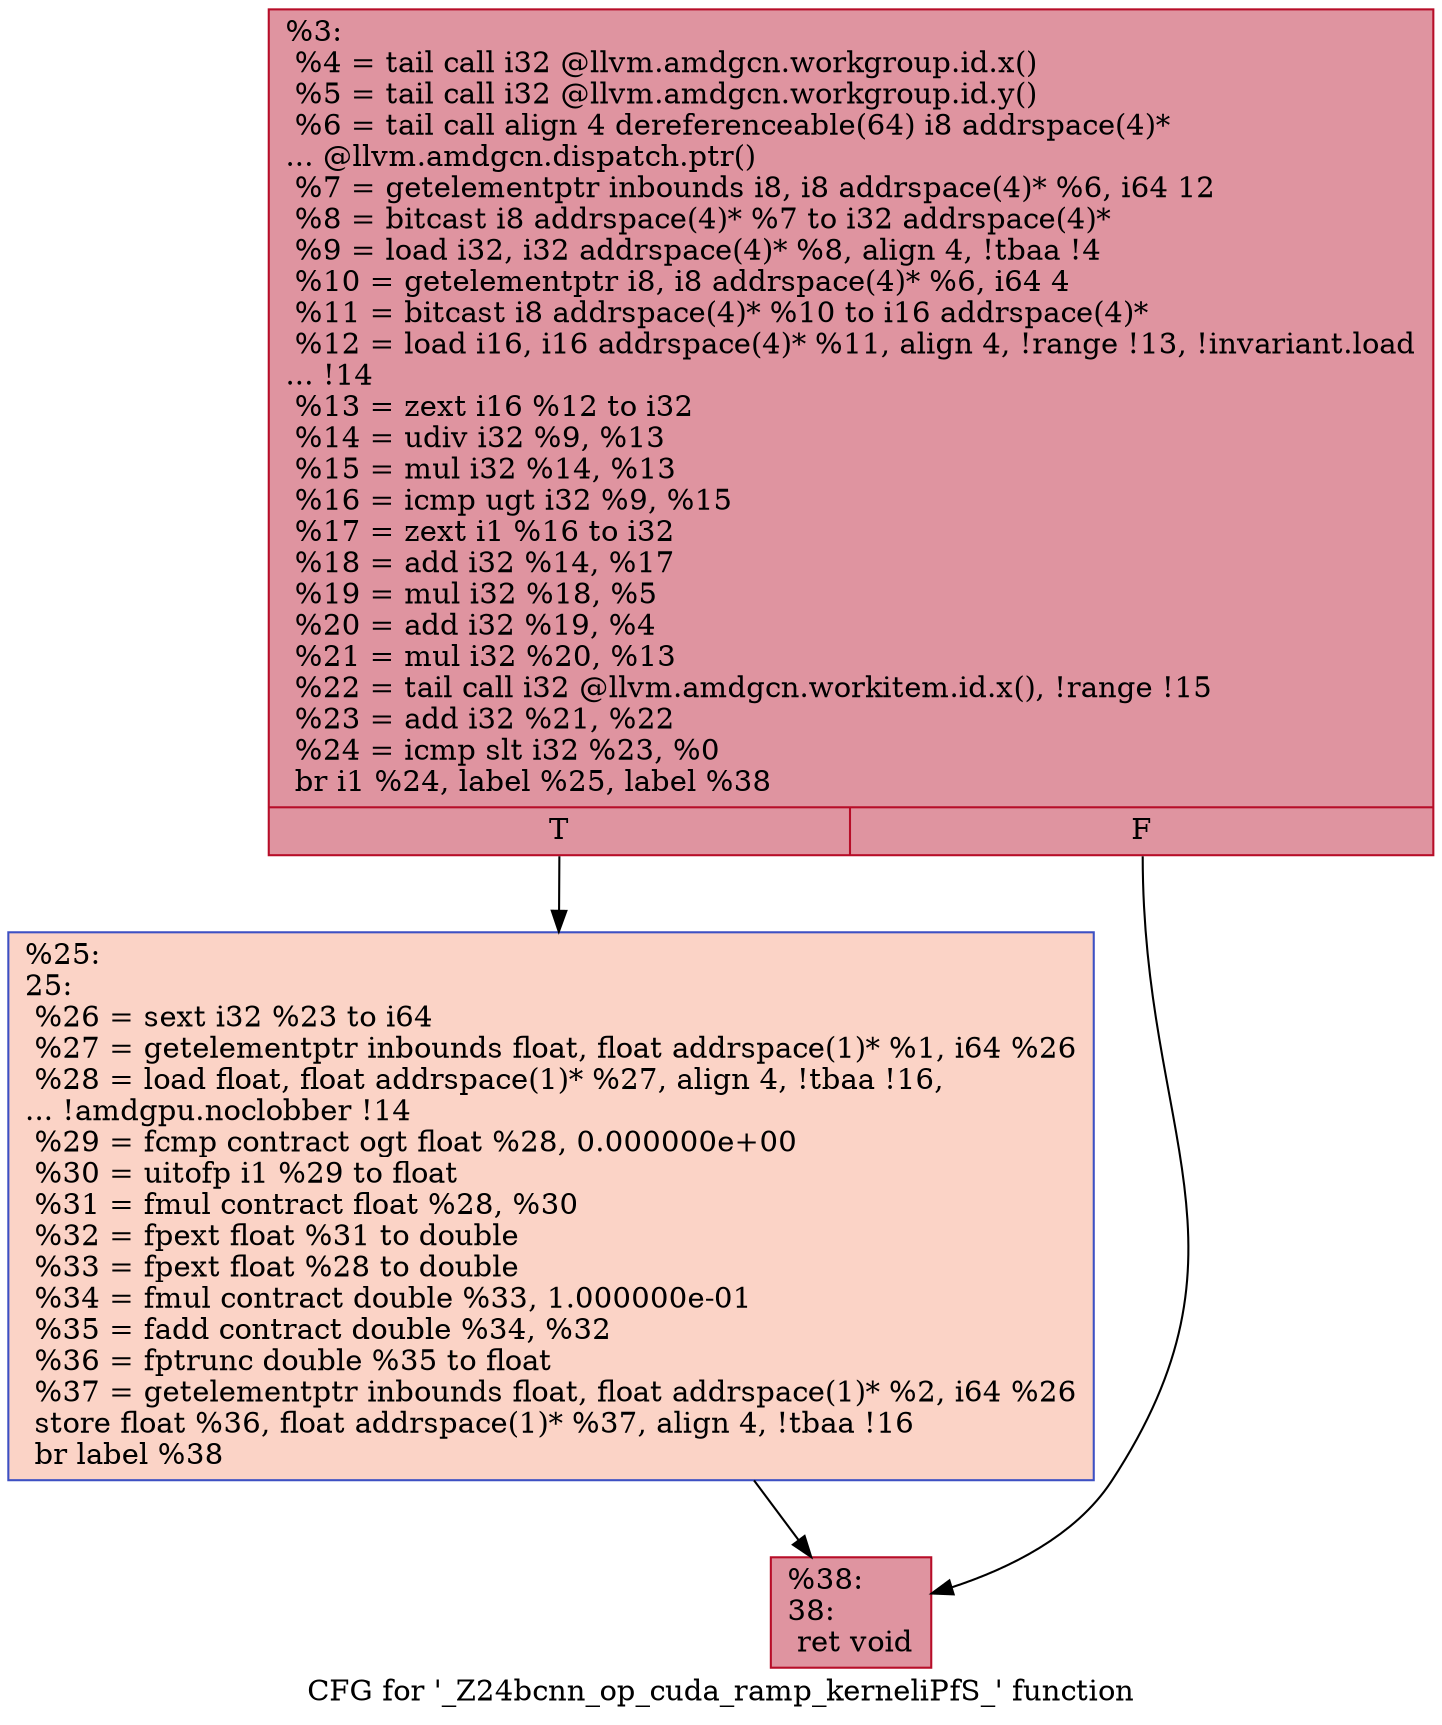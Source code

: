digraph "CFG for '_Z24bcnn_op_cuda_ramp_kerneliPfS_' function" {
	label="CFG for '_Z24bcnn_op_cuda_ramp_kerneliPfS_' function";

	Node0x5159530 [shape=record,color="#b70d28ff", style=filled, fillcolor="#b70d2870",label="{%3:\l  %4 = tail call i32 @llvm.amdgcn.workgroup.id.x()\l  %5 = tail call i32 @llvm.amdgcn.workgroup.id.y()\l  %6 = tail call align 4 dereferenceable(64) i8 addrspace(4)*\l... @llvm.amdgcn.dispatch.ptr()\l  %7 = getelementptr inbounds i8, i8 addrspace(4)* %6, i64 12\l  %8 = bitcast i8 addrspace(4)* %7 to i32 addrspace(4)*\l  %9 = load i32, i32 addrspace(4)* %8, align 4, !tbaa !4\l  %10 = getelementptr i8, i8 addrspace(4)* %6, i64 4\l  %11 = bitcast i8 addrspace(4)* %10 to i16 addrspace(4)*\l  %12 = load i16, i16 addrspace(4)* %11, align 4, !range !13, !invariant.load\l... !14\l  %13 = zext i16 %12 to i32\l  %14 = udiv i32 %9, %13\l  %15 = mul i32 %14, %13\l  %16 = icmp ugt i32 %9, %15\l  %17 = zext i1 %16 to i32\l  %18 = add i32 %14, %17\l  %19 = mul i32 %18, %5\l  %20 = add i32 %19, %4\l  %21 = mul i32 %20, %13\l  %22 = tail call i32 @llvm.amdgcn.workitem.id.x(), !range !15\l  %23 = add i32 %21, %22\l  %24 = icmp slt i32 %23, %0\l  br i1 %24, label %25, label %38\l|{<s0>T|<s1>F}}"];
	Node0x5159530:s0 -> Node0x515be10;
	Node0x5159530:s1 -> Node0x515bea0;
	Node0x515be10 [shape=record,color="#3d50c3ff", style=filled, fillcolor="#f59c7d70",label="{%25:\l25:                                               \l  %26 = sext i32 %23 to i64\l  %27 = getelementptr inbounds float, float addrspace(1)* %1, i64 %26\l  %28 = load float, float addrspace(1)* %27, align 4, !tbaa !16,\l... !amdgpu.noclobber !14\l  %29 = fcmp contract ogt float %28, 0.000000e+00\l  %30 = uitofp i1 %29 to float\l  %31 = fmul contract float %28, %30\l  %32 = fpext float %31 to double\l  %33 = fpext float %28 to double\l  %34 = fmul contract double %33, 1.000000e-01\l  %35 = fadd contract double %34, %32\l  %36 = fptrunc double %35 to float\l  %37 = getelementptr inbounds float, float addrspace(1)* %2, i64 %26\l  store float %36, float addrspace(1)* %37, align 4, !tbaa !16\l  br label %38\l}"];
	Node0x515be10 -> Node0x515bea0;
	Node0x515bea0 [shape=record,color="#b70d28ff", style=filled, fillcolor="#b70d2870",label="{%38:\l38:                                               \l  ret void\l}"];
}

